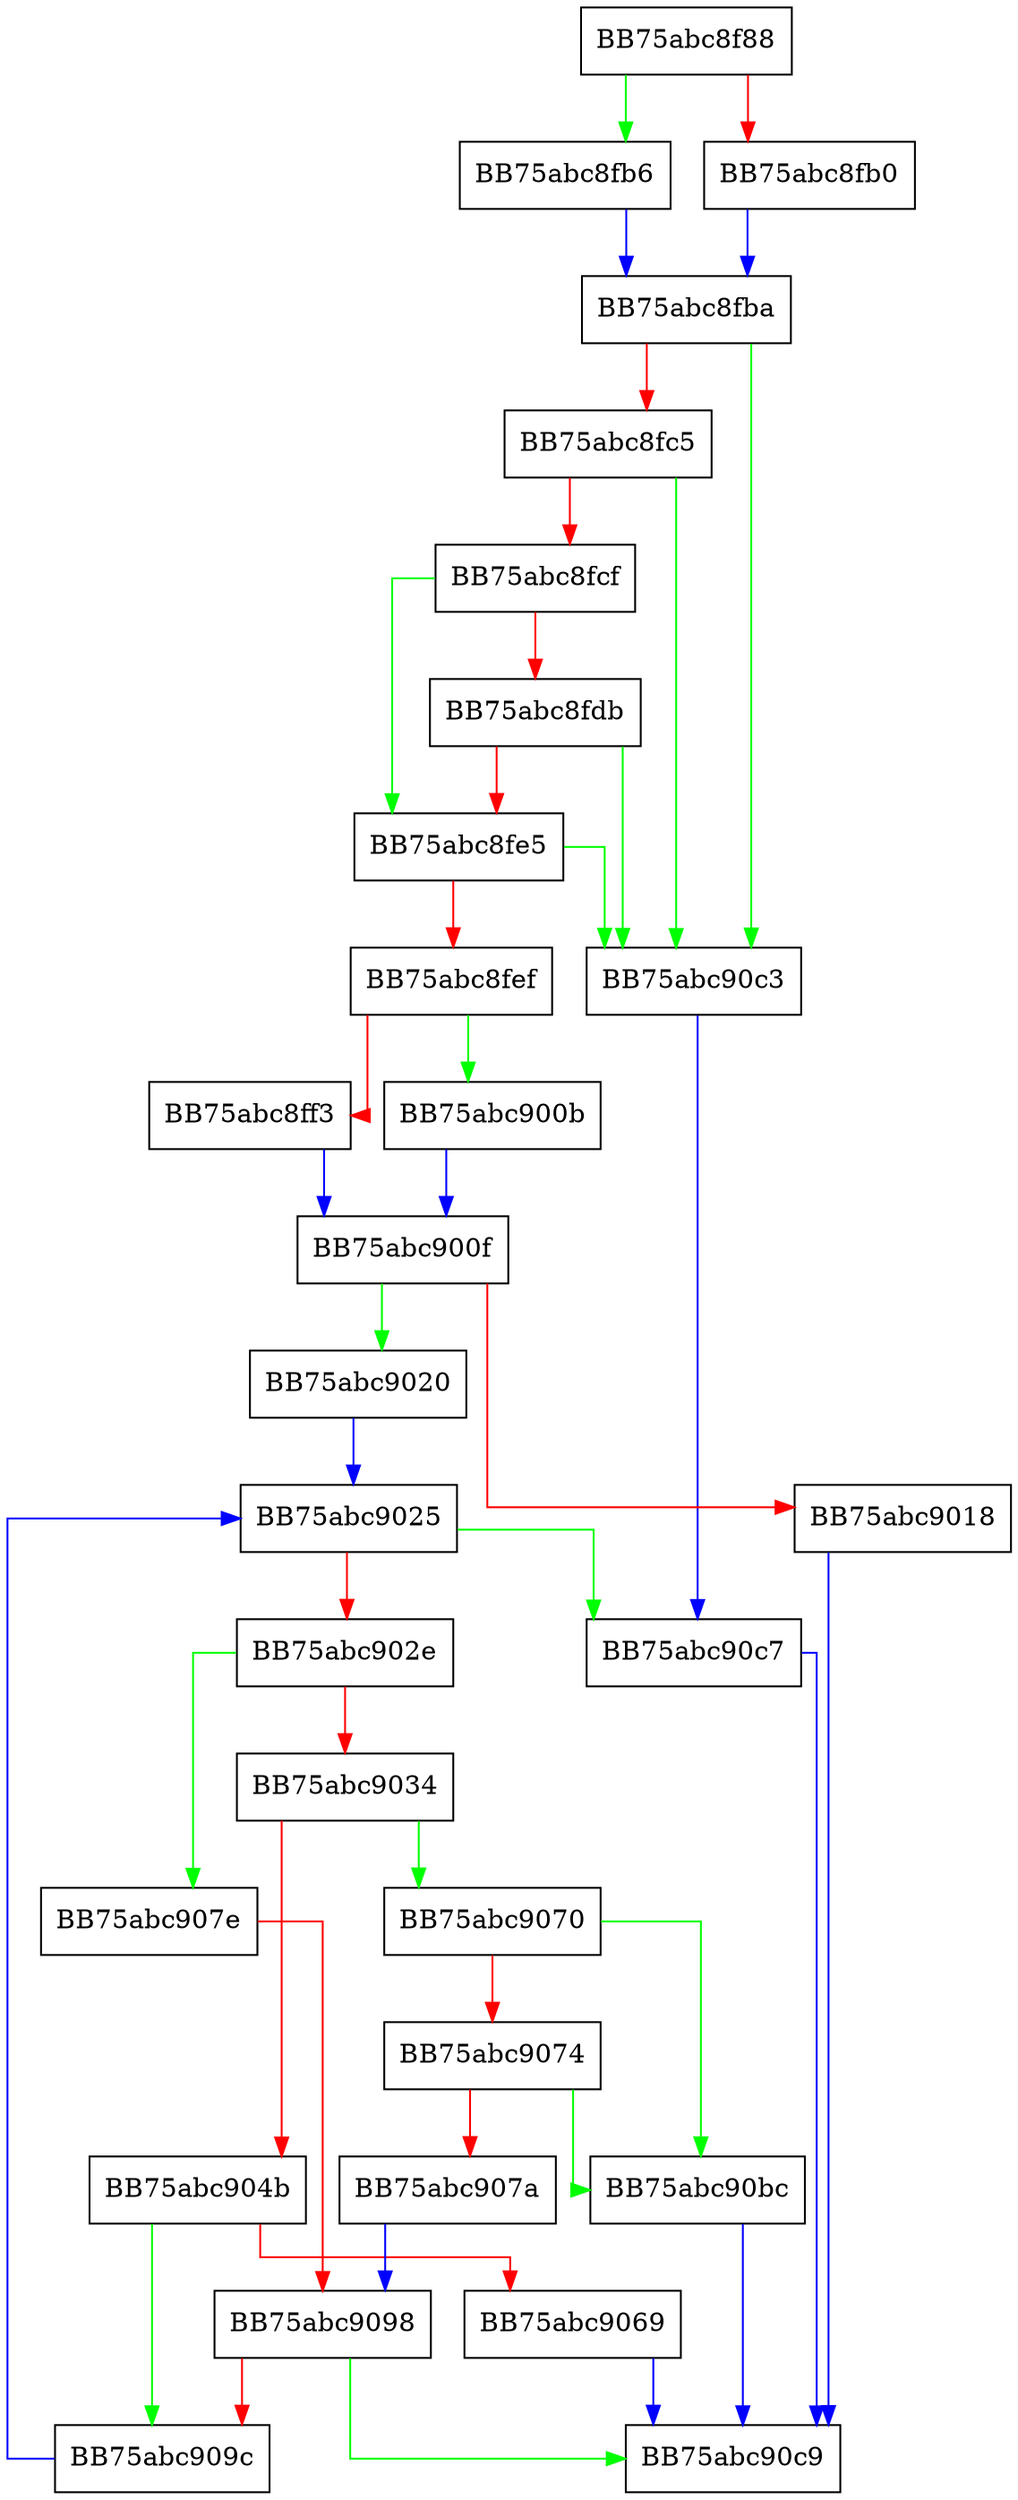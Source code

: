 digraph DoMarshall {
  node [shape="box"];
  graph [splines=ortho];
  BB75abc8f88 -> BB75abc8fb6 [color="green"];
  BB75abc8f88 -> BB75abc8fb0 [color="red"];
  BB75abc8fb0 -> BB75abc8fba [color="blue"];
  BB75abc8fb6 -> BB75abc8fba [color="blue"];
  BB75abc8fba -> BB75abc90c3 [color="green"];
  BB75abc8fba -> BB75abc8fc5 [color="red"];
  BB75abc8fc5 -> BB75abc90c3 [color="green"];
  BB75abc8fc5 -> BB75abc8fcf [color="red"];
  BB75abc8fcf -> BB75abc8fe5 [color="green"];
  BB75abc8fcf -> BB75abc8fdb [color="red"];
  BB75abc8fdb -> BB75abc90c3 [color="green"];
  BB75abc8fdb -> BB75abc8fe5 [color="red"];
  BB75abc8fe5 -> BB75abc90c3 [color="green"];
  BB75abc8fe5 -> BB75abc8fef [color="red"];
  BB75abc8fef -> BB75abc900b [color="green"];
  BB75abc8fef -> BB75abc8ff3 [color="red"];
  BB75abc8ff3 -> BB75abc900f [color="blue"];
  BB75abc900b -> BB75abc900f [color="blue"];
  BB75abc900f -> BB75abc9020 [color="green"];
  BB75abc900f -> BB75abc9018 [color="red"];
  BB75abc9018 -> BB75abc90c9 [color="blue"];
  BB75abc9020 -> BB75abc9025 [color="blue"];
  BB75abc9025 -> BB75abc90c7 [color="green"];
  BB75abc9025 -> BB75abc902e [color="red"];
  BB75abc902e -> BB75abc907e [color="green"];
  BB75abc902e -> BB75abc9034 [color="red"];
  BB75abc9034 -> BB75abc9070 [color="green"];
  BB75abc9034 -> BB75abc904b [color="red"];
  BB75abc904b -> BB75abc909c [color="green"];
  BB75abc904b -> BB75abc9069 [color="red"];
  BB75abc9069 -> BB75abc90c9 [color="blue"];
  BB75abc9070 -> BB75abc90bc [color="green"];
  BB75abc9070 -> BB75abc9074 [color="red"];
  BB75abc9074 -> BB75abc90bc [color="green"];
  BB75abc9074 -> BB75abc907a [color="red"];
  BB75abc907a -> BB75abc9098 [color="blue"];
  BB75abc907e -> BB75abc9098 [color="red"];
  BB75abc9098 -> BB75abc90c9 [color="green"];
  BB75abc9098 -> BB75abc909c [color="red"];
  BB75abc909c -> BB75abc9025 [color="blue"];
  BB75abc90bc -> BB75abc90c9 [color="blue"];
  BB75abc90c3 -> BB75abc90c7 [color="blue"];
  BB75abc90c7 -> BB75abc90c9 [color="blue"];
}